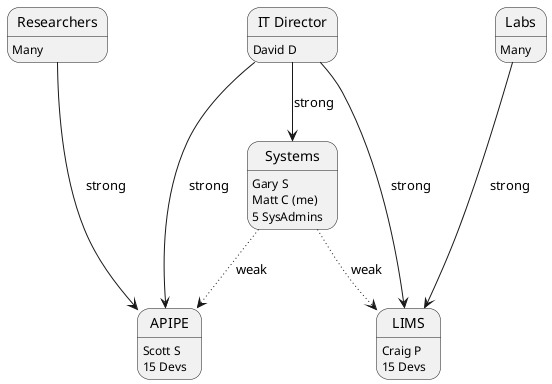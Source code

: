 @startuml

state Researchers : Many
state Labs : Many
state "IT Director" as dir : David D

state APIPE: Scott S
state APIPE: 15 Devs

state LIMS: Craig P
state LIMS: 15 Devs

state Systems: Gary S
state Systems: Matt C (me)
state Systems: 5 SysAdmins

state Researchers
state Labs

dir --> LIMS : strong
dir --> APIPE : strong
dir --> Systems : strong

Systems -[dotted]-> APIPE : weak
Systems -[dotted]-> LIMS : weak

Researchers ---> APIPE : strong
Labs ---> LIMS : strong

@enduml

